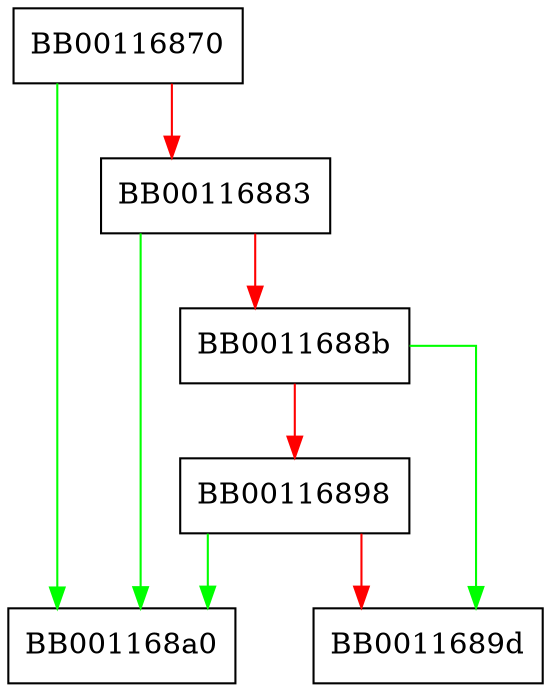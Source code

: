 digraph FUN_00116870 {
  node [shape="box"];
  graph [splines=ortho];
  BB00116870 -> BB001168a0 [color="green"];
  BB00116870 -> BB00116883 [color="red"];
  BB00116883 -> BB001168a0 [color="green"];
  BB00116883 -> BB0011688b [color="red"];
  BB0011688b -> BB0011689d [color="green"];
  BB0011688b -> BB00116898 [color="red"];
  BB00116898 -> BB001168a0 [color="green"];
  BB00116898 -> BB0011689d [color="red"];
}